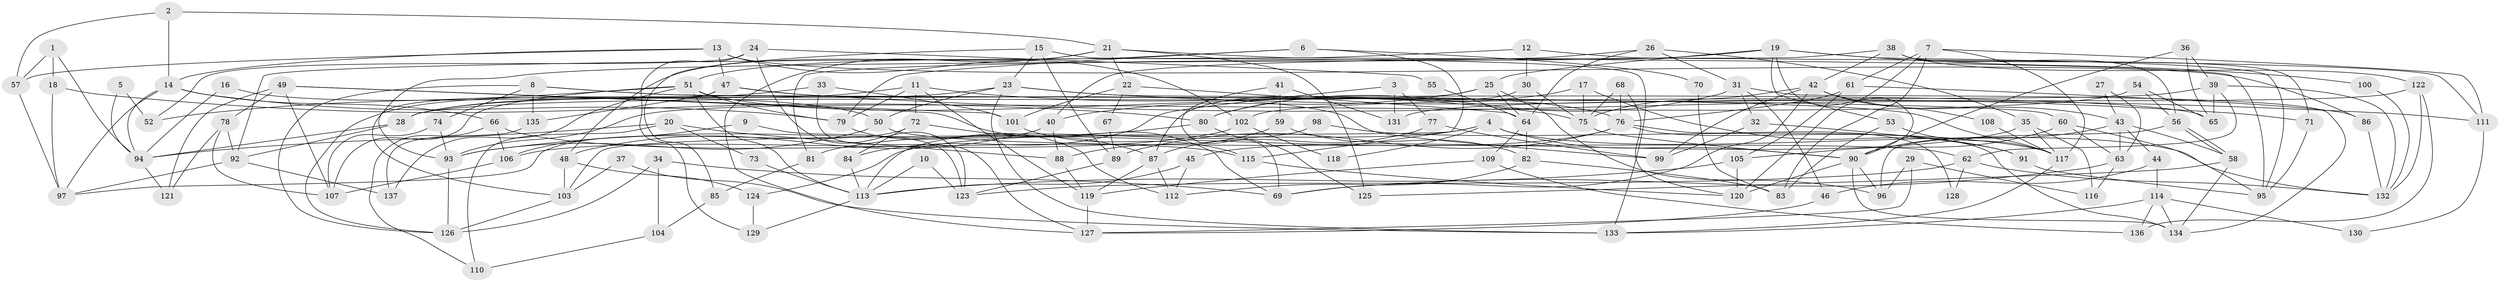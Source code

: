 // Generated by graph-tools (version 1.1) at 2025/02/03/09/25 03:02:15]
// undirected, 137 vertices, 274 edges
graph export_dot {
graph [start="1"]
  node [color=gray90,style=filled];
  1;
  2;
  3;
  4;
  5;
  6;
  7;
  8;
  9;
  10;
  11;
  12;
  13;
  14;
  15;
  16;
  17;
  18;
  19;
  20;
  21;
  22;
  23;
  24;
  25;
  26;
  27;
  28;
  29;
  30;
  31;
  32;
  33;
  34;
  35;
  36;
  37;
  38;
  39;
  40;
  41;
  42;
  43;
  44;
  45;
  46;
  47;
  48;
  49;
  50;
  51;
  52;
  53;
  54;
  55;
  56;
  57;
  58;
  59;
  60;
  61;
  62;
  63;
  64;
  65;
  66;
  67;
  68;
  69;
  70;
  71;
  72;
  73;
  74;
  75;
  76;
  77;
  78;
  79;
  80;
  81;
  82;
  83;
  84;
  85;
  86;
  87;
  88;
  89;
  90;
  91;
  92;
  93;
  94;
  95;
  96;
  97;
  98;
  99;
  100;
  101;
  102;
  103;
  104;
  105;
  106;
  107;
  108;
  109;
  110;
  111;
  112;
  113;
  114;
  115;
  116;
  117;
  118;
  119;
  120;
  121;
  122;
  123;
  124;
  125;
  126;
  127;
  128;
  129;
  130;
  131;
  132;
  133;
  134;
  135;
  136;
  137;
  1 -- 18;
  1 -- 57;
  1 -- 94;
  2 -- 14;
  2 -- 21;
  2 -- 57;
  3 -- 77;
  3 -- 84;
  3 -- 131;
  4 -- 103;
  4 -- 90;
  4 -- 118;
  4 -- 124;
  4 -- 132;
  5 -- 52;
  5 -- 94;
  6 -- 79;
  6 -- 51;
  6 -- 70;
  6 -- 115;
  7 -- 83;
  7 -- 61;
  7 -- 111;
  7 -- 117;
  7 -- 120;
  8 -- 126;
  8 -- 74;
  8 -- 60;
  8 -- 117;
  8 -- 135;
  9 -- 106;
  9 -- 123;
  10 -- 113;
  10 -- 123;
  11 -- 72;
  11 -- 75;
  11 -- 28;
  11 -- 79;
  11 -- 119;
  12 -- 92;
  12 -- 111;
  12 -- 30;
  13 -- 102;
  13 -- 47;
  13 -- 14;
  13 -- 57;
  13 -- 86;
  14 -- 97;
  14 -- 66;
  14 -- 79;
  14 -- 94;
  15 -- 133;
  15 -- 23;
  15 -- 85;
  15 -- 89;
  16 -- 94;
  16 -- 50;
  17 -- 80;
  17 -- 75;
  17 -- 91;
  18 -- 97;
  18 -- 80;
  19 -- 25;
  19 -- 90;
  19 -- 53;
  19 -- 93;
  19 -- 95;
  19 -- 100;
  20 -- 94;
  20 -- 88;
  20 -- 73;
  20 -- 110;
  21 -- 127;
  21 -- 125;
  21 -- 22;
  21 -- 48;
  21 -- 95;
  22 -- 101;
  22 -- 64;
  22 -- 67;
  23 -- 133;
  23 -- 28;
  23 -- 50;
  23 -- 65;
  23 -- 71;
  24 -- 129;
  24 -- 123;
  24 -- 52;
  24 -- 55;
  25 -- 64;
  25 -- 28;
  25 -- 40;
  25 -- 96;
  26 -- 40;
  26 -- 64;
  26 -- 31;
  26 -- 35;
  27 -- 43;
  27 -- 63;
  28 -- 94;
  28 -- 92;
  29 -- 127;
  29 -- 96;
  29 -- 116;
  30 -- 75;
  30 -- 87;
  31 -- 134;
  31 -- 32;
  31 -- 46;
  31 -- 80;
  32 -- 91;
  32 -- 99;
  33 -- 101;
  33 -- 126;
  33 -- 127;
  34 -- 104;
  34 -- 69;
  34 -- 126;
  35 -- 117;
  35 -- 45;
  35 -- 116;
  36 -- 90;
  36 -- 39;
  36 -- 65;
  37 -- 133;
  37 -- 103;
  38 -- 56;
  38 -- 71;
  38 -- 42;
  38 -- 81;
  38 -- 122;
  39 -- 62;
  39 -- 65;
  39 -- 102;
  39 -- 132;
  40 -- 48;
  40 -- 88;
  41 -- 131;
  41 -- 69;
  41 -- 59;
  42 -- 43;
  42 -- 69;
  42 -- 75;
  42 -- 99;
  42 -- 108;
  43 -- 63;
  43 -- 58;
  43 -- 44;
  43 -- 90;
  44 -- 114;
  44 -- 46;
  45 -- 112;
  45 -- 113;
  46 -- 127;
  47 -- 135;
  47 -- 99;
  47 -- 103;
  47 -- 111;
  48 -- 103;
  48 -- 124;
  49 -- 78;
  49 -- 69;
  49 -- 101;
  49 -- 107;
  49 -- 121;
  50 -- 93;
  50 -- 62;
  51 -- 79;
  51 -- 76;
  51 -- 52;
  51 -- 107;
  51 -- 113;
  51 -- 137;
  53 -- 117;
  53 -- 83;
  54 -- 65;
  54 -- 56;
  54 -- 93;
  55 -- 64;
  56 -- 96;
  56 -- 58;
  56 -- 58;
  57 -- 97;
  58 -- 134;
  58 -- 125;
  59 -- 88;
  59 -- 82;
  60 -- 95;
  60 -- 63;
  60 -- 105;
  61 -- 86;
  61 -- 105;
  61 -- 76;
  62 -- 132;
  62 -- 123;
  62 -- 128;
  63 -- 116;
  63 -- 69;
  64 -- 82;
  64 -- 109;
  66 -- 115;
  66 -- 106;
  66 -- 110;
  67 -- 89;
  68 -- 120;
  68 -- 75;
  68 -- 76;
  70 -- 83;
  71 -- 95;
  72 -- 97;
  72 -- 87;
  72 -- 84;
  73 -- 113;
  74 -- 107;
  74 -- 93;
  75 -- 90;
  76 -- 81;
  76 -- 89;
  76 -- 128;
  76 -- 134;
  77 -- 87;
  77 -- 99;
  78 -- 121;
  78 -- 107;
  78 -- 92;
  79 -- 112;
  80 -- 93;
  80 -- 125;
  81 -- 85;
  82 -- 112;
  82 -- 83;
  84 -- 113;
  85 -- 104;
  86 -- 132;
  87 -- 119;
  87 -- 112;
  88 -- 119;
  89 -- 123;
  90 -- 120;
  90 -- 96;
  90 -- 134;
  91 -- 95;
  92 -- 97;
  92 -- 137;
  93 -- 126;
  94 -- 121;
  98 -- 117;
  98 -- 113;
  100 -- 132;
  101 -- 115;
  102 -- 106;
  102 -- 118;
  103 -- 126;
  104 -- 110;
  105 -- 113;
  105 -- 120;
  106 -- 107;
  108 -- 117;
  109 -- 119;
  109 -- 136;
  111 -- 130;
  113 -- 129;
  114 -- 134;
  114 -- 136;
  114 -- 130;
  114 -- 133;
  115 -- 120;
  117 -- 133;
  119 -- 127;
  122 -- 132;
  122 -- 131;
  122 -- 136;
  124 -- 129;
  135 -- 137;
}

